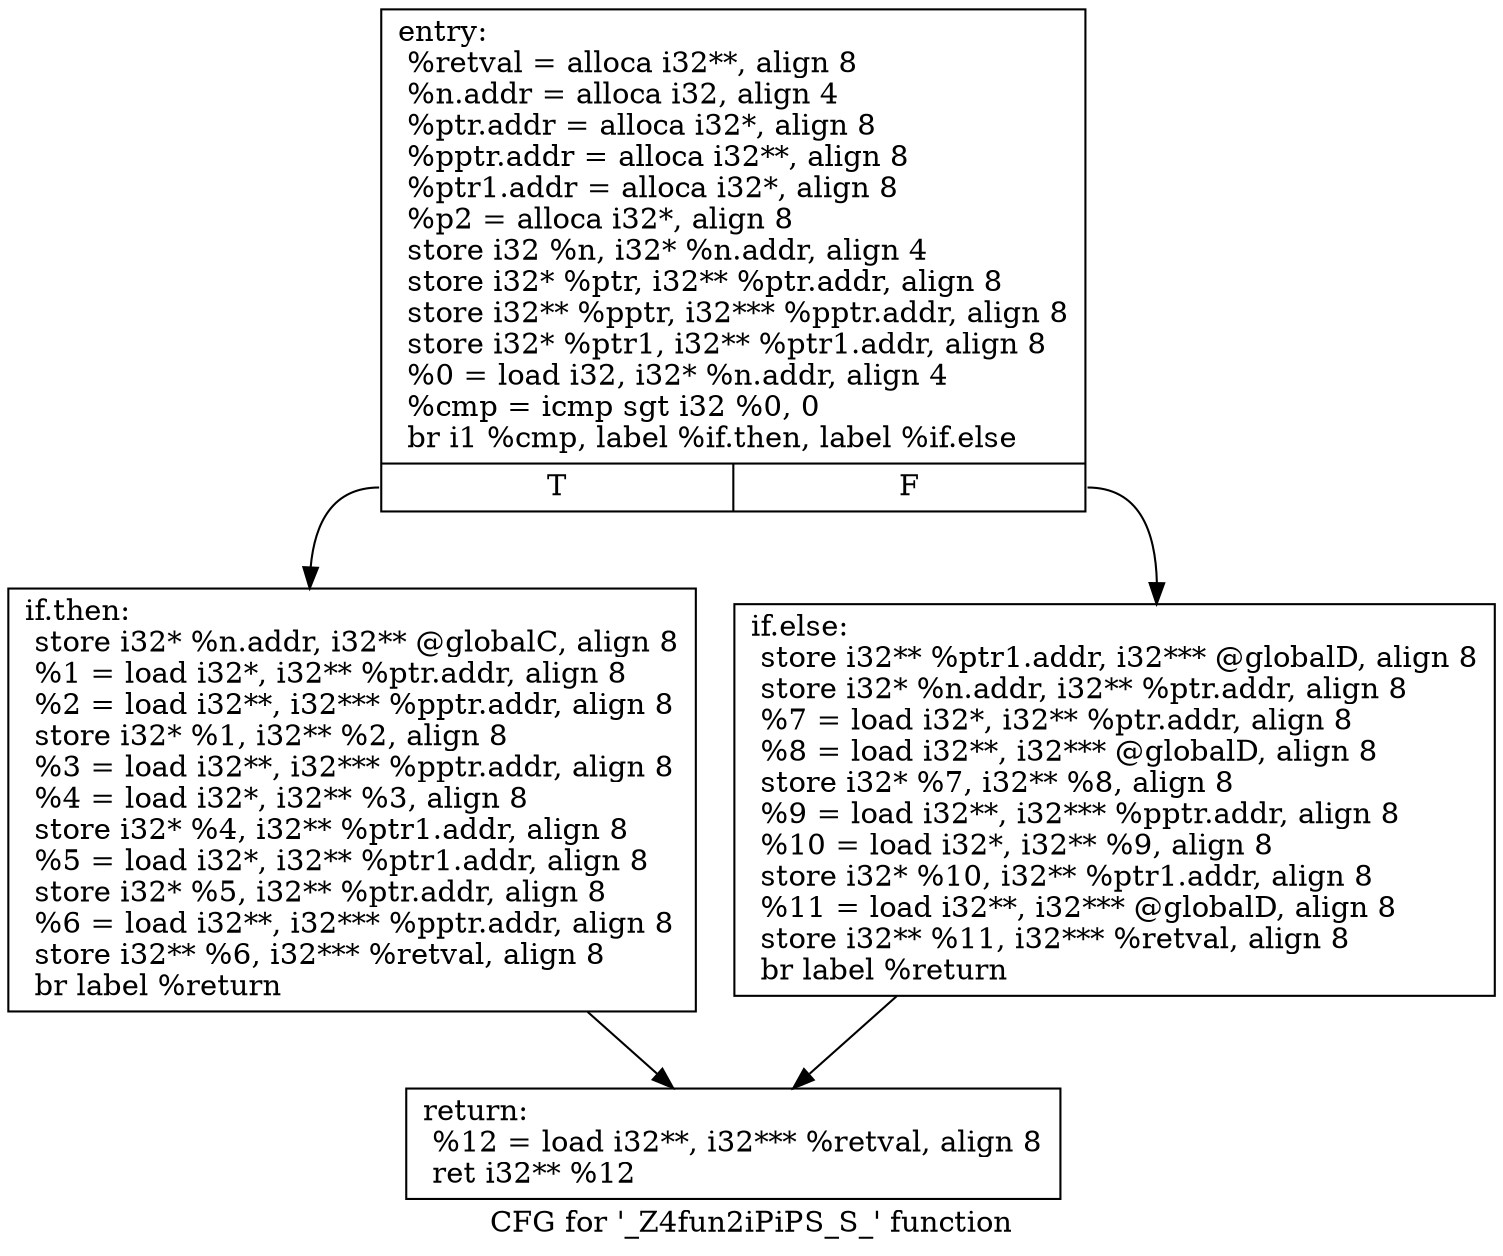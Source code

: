 digraph "CFG for '_Z4fun2iPiPS_S_' function" {
	label="CFG for '_Z4fun2iPiPS_S_' function";

	Node0x97f2770 [shape=record,label="{entry:\l  %retval = alloca i32**, align 8\l  %n.addr = alloca i32, align 4\l  %ptr.addr = alloca i32*, align 8\l  %pptr.addr = alloca i32**, align 8\l  %ptr1.addr = alloca i32*, align 8\l  %p2 = alloca i32*, align 8\l  store i32 %n, i32* %n.addr, align 4\l  store i32* %ptr, i32** %ptr.addr, align 8\l  store i32** %pptr, i32*** %pptr.addr, align 8\l  store i32* %ptr1, i32** %ptr1.addr, align 8\l  %0 = load i32, i32* %n.addr, align 4\l  %cmp = icmp sgt i32 %0, 0\l  br i1 %cmp, label %if.then, label %if.else\l|{<s0>T|<s1>F}}"];
	Node0x97f2770:s0 -> Node0x97f2e00;
	Node0x97f2770:s1 -> Node0x97f2690;
	Node0x97f2e00 [shape=record,label="{if.then:                                          \l  store i32* %n.addr, i32** @globalC, align 8\l  %1 = load i32*, i32** %ptr.addr, align 8\l  %2 = load i32**, i32*** %pptr.addr, align 8\l  store i32* %1, i32** %2, align 8\l  %3 = load i32**, i32*** %pptr.addr, align 8\l  %4 = load i32*, i32** %3, align 8\l  store i32* %4, i32** %ptr1.addr, align 8\l  %5 = load i32*, i32** %ptr1.addr, align 8\l  store i32* %5, i32** %ptr.addr, align 8\l  %6 = load i32**, i32*** %pptr.addr, align 8\l  store i32** %6, i32*** %retval, align 8\l  br label %return\l}"];
	Node0x97f2e00 -> Node0x97f3600;
	Node0x97f2690 [shape=record,label="{if.else:                                          \l  store i32** %ptr1.addr, i32*** @globalD, align 8\l  store i32* %n.addr, i32** %ptr.addr, align 8\l  %7 = load i32*, i32** %ptr.addr, align 8\l  %8 = load i32**, i32*** @globalD, align 8\l  store i32* %7, i32** %8, align 8\l  %9 = load i32**, i32*** %pptr.addr, align 8\l  %10 = load i32*, i32** %9, align 8\l  store i32* %10, i32** %ptr1.addr, align 8\l  %11 = load i32**, i32*** @globalD, align 8\l  store i32** %11, i32*** %retval, align 8\l  br label %return\l}"];
	Node0x97f2690 -> Node0x97f3600;
	Node0x97f3600 [shape=record,label="{return:                                           \l  %12 = load i32**, i32*** %retval, align 8\l  ret i32** %12\l}"];
}
